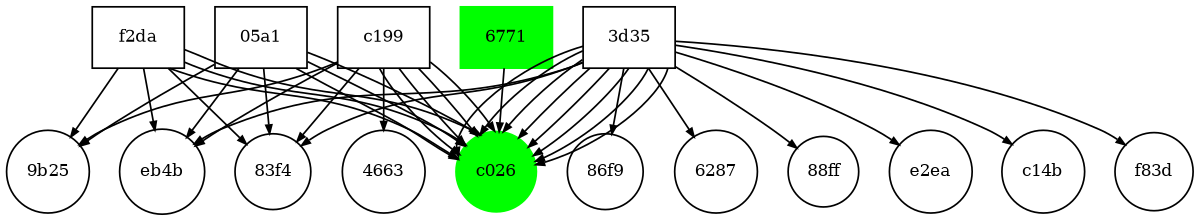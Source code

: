 // Also Likes Graph
digraph {
	graph [rankdir=TB size="8,5"]
	node [fontsize=10 height=0.5]
	edge [arrowsize=0.5]
	c026 [label=c026 color=green shape=circle style=filled]
	6771 [label=6771 color=green shape=box style=filled]
	6771 -> c026
	"83f4" [label="83f4" shape=circle]
	"05a1" [label="05a1" shape=box]
	"05a1" -> "83f4"
	"05a1" -> c026
	f2da [label=f2da shape=box]
	f2da -> "83f4"
	f2da -> c026
	c199 [label=c199 shape=box]
	c199 -> "83f4"
	c199 -> c026
	"3d35" [label="3d35" shape=box]
	"3d35" -> "83f4"
	"3d35" -> c026
	eb4b [label=eb4b shape=circle]
	"05a1" [label="05a1" shape=box]
	"05a1" -> eb4b
	"05a1" -> c026
	f2da [label=f2da shape=box]
	f2da -> eb4b
	f2da -> c026
	c199 [label=c199 shape=box]
	c199 -> eb4b
	c199 -> c026
	"3d35" [label="3d35" shape=box]
	"3d35" -> eb4b
	"3d35" -> c026
	"9b25" [label="9b25" shape=circle]
	"05a1" [label="05a1" shape=box]
	"05a1" -> "9b25"
	"05a1" -> c026
	f2da [label=f2da shape=box]
	f2da -> "9b25"
	f2da -> c026
	c199 [label=c199 shape=box]
	c199 -> "9b25"
	c199 -> c026
	4663 [label=4663 shape=circle]
	c199 [label=c199 shape=box]
	c199 -> 4663
	c199 -> c026
	e2ea [label=e2ea shape=circle]
	"3d35" [label="3d35" shape=box]
	"3d35" -> e2ea
	"3d35" -> c026
	c14b [label=c14b shape=circle]
	"3d35" [label="3d35" shape=box]
	"3d35" -> c14b
	"3d35" -> c026
	f83d [label=f83d shape=circle]
	"3d35" [label="3d35" shape=box]
	"3d35" -> f83d
	"3d35" -> c026
	"86f9" [label="86f9" shape=circle]
	"3d35" [label="3d35" shape=box]
	"3d35" -> "86f9"
	"3d35" -> c026
	6287 [label=6287 shape=circle]
	"3d35" [label="3d35" shape=box]
	"3d35" -> 6287
	"3d35" -> c026
	"88ff" [label="88ff" shape=circle]
	"3d35" [label="3d35" shape=box]
	"3d35" -> "88ff"
	"3d35" -> c026
}

